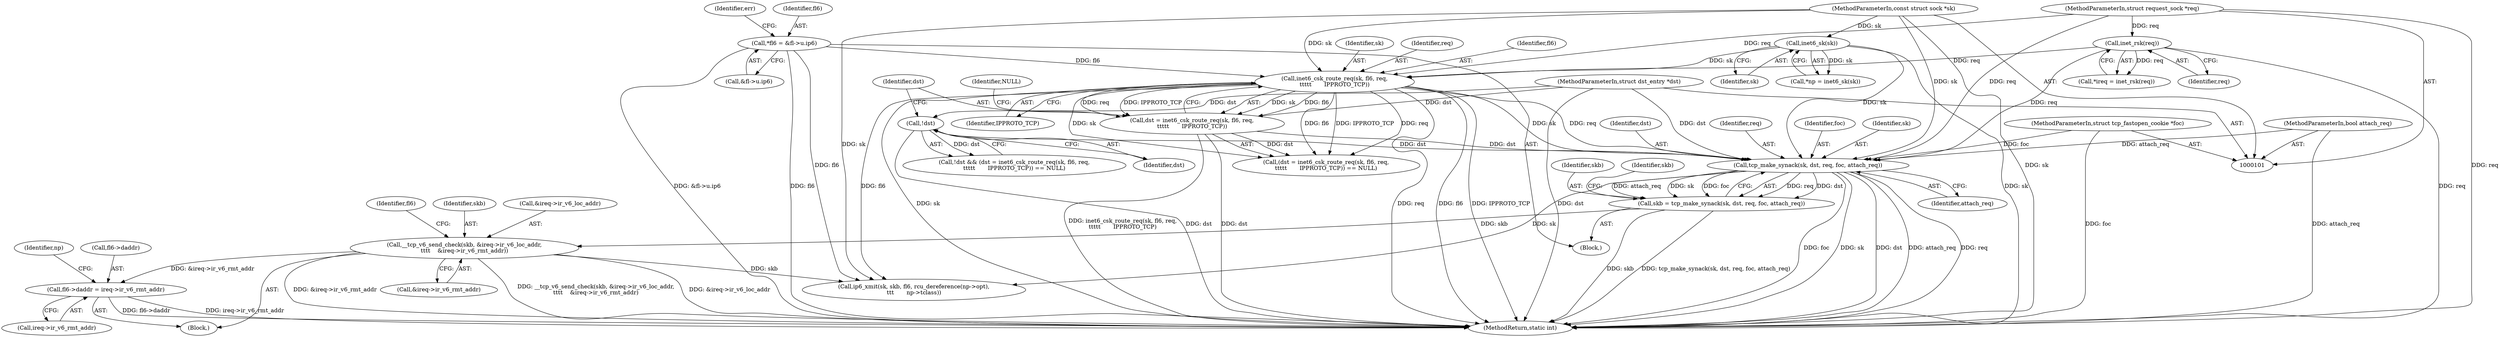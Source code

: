 digraph "0_linux_45f6fad84cc305103b28d73482b344d7f5b76f39_16@pointer" {
"1000169" [label="(Call,fl6->daddr = ireq->ir_v6_rmt_addr)"];
"1000159" [label="(Call,__tcp_v6_send_check(skb, &ireq->ir_v6_loc_addr,\n\t\t\t\t    &ireq->ir_v6_rmt_addr))"];
"1000148" [label="(Call,skb = tcp_make_synack(sk, dst, req, foc, attach_req))"];
"1000150" [label="(Call,tcp_make_synack(sk, dst, req, foc, attach_req))"];
"1000141" [label="(Call,inet6_csk_route_req(sk, fl6, req,\n\t\t\t\t\t       IPPROTO_TCP))"];
"1000117" [label="(Call,inet6_sk(sk))"];
"1000102" [label="(MethodParameterIn,const struct sock *sk)"];
"1000120" [label="(Call,*fl6 = &fl->u.ip6)"];
"1000112" [label="(Call,inet_rsk(req))"];
"1000105" [label="(MethodParameterIn,struct request_sock *req)"];
"1000139" [label="(Call,dst = inet6_csk_route_req(sk, fl6, req,\n\t\t\t\t\t       IPPROTO_TCP))"];
"1000103" [label="(MethodParameterIn,struct dst_entry *dst)"];
"1000136" [label="(Call,!dst)"];
"1000106" [label="(MethodParameterIn,struct tcp_fastopen_cookie *foc)"];
"1000107" [label="(MethodParameterIn,bool attach_req)"];
"1000173" [label="(Call,ireq->ir_v6_rmt_addr)"];
"1000143" [label="(Identifier,fl6)"];
"1000161" [label="(Call,&ireq->ir_v6_loc_addr)"];
"1000137" [label="(Identifier,dst)"];
"1000150" [label="(Call,tcp_make_synack(sk, dst, req, foc, attach_req))"];
"1000141" [label="(Call,inet6_csk_route_req(sk, fl6, req,\n\t\t\t\t\t       IPPROTO_TCP))"];
"1000118" [label="(Identifier,sk)"];
"1000195" [label="(Call,ip6_xmit(sk, skb, fl6, rcu_dereference(np->opt),\n\t\t\t       np->tclass))"];
"1000155" [label="(Identifier,attach_req)"];
"1000152" [label="(Identifier,dst)"];
"1000115" [label="(Call,*np = inet6_sk(sk))"];
"1000159" [label="(Call,__tcp_v6_send_check(skb, &ireq->ir_v6_loc_addr,\n\t\t\t\t    &ireq->ir_v6_rmt_addr))"];
"1000142" [label="(Identifier,sk)"];
"1000120" [label="(Call,*fl6 = &fl->u.ip6)"];
"1000105" [label="(MethodParameterIn,struct request_sock *req)"];
"1000110" [label="(Call,*ireq = inet_rsk(req))"];
"1000140" [label="(Identifier,dst)"];
"1000145" [label="(Identifier,IPPROTO_TCP)"];
"1000171" [label="(Identifier,fl6)"];
"1000138" [label="(Call,(dst = inet6_csk_route_req(sk, fl6, req,\n\t\t\t\t\t       IPPROTO_TCP)) == NULL)"];
"1000157" [label="(Identifier,skb)"];
"1000108" [label="(Block,)"];
"1000144" [label="(Identifier,req)"];
"1000117" [label="(Call,inet6_sk(sk))"];
"1000213" [label="(MethodReturn,static int)"];
"1000107" [label="(MethodParameterIn,bool attach_req)"];
"1000170" [label="(Call,fl6->daddr)"];
"1000103" [label="(MethodParameterIn,struct dst_entry *dst)"];
"1000146" [label="(Identifier,NULL)"];
"1000106" [label="(MethodParameterIn,struct tcp_fastopen_cookie *foc)"];
"1000112" [label="(Call,inet_rsk(req))"];
"1000121" [label="(Identifier,fl6)"];
"1000135" [label="(Call,!dst && (dst = inet6_csk_route_req(sk, fl6, req,\n\t\t\t\t\t       IPPROTO_TCP)) == NULL)"];
"1000139" [label="(Call,dst = inet6_csk_route_req(sk, fl6, req,\n\t\t\t\t\t       IPPROTO_TCP))"];
"1000158" [label="(Block,)"];
"1000148" [label="(Call,skb = tcp_make_synack(sk, dst, req, foc, attach_req))"];
"1000149" [label="(Identifier,skb)"];
"1000153" [label="(Identifier,req)"];
"1000102" [label="(MethodParameterIn,const struct sock *sk)"];
"1000113" [label="(Identifier,req)"];
"1000154" [label="(Identifier,foc)"];
"1000122" [label="(Call,&fl->u.ip6)"];
"1000160" [label="(Identifier,skb)"];
"1000179" [label="(Identifier,np)"];
"1000131" [label="(Identifier,err)"];
"1000151" [label="(Identifier,sk)"];
"1000169" [label="(Call,fl6->daddr = ireq->ir_v6_rmt_addr)"];
"1000165" [label="(Call,&ireq->ir_v6_rmt_addr)"];
"1000136" [label="(Call,!dst)"];
"1000169" -> "1000158"  [label="AST: "];
"1000169" -> "1000173"  [label="CFG: "];
"1000170" -> "1000169"  [label="AST: "];
"1000173" -> "1000169"  [label="AST: "];
"1000179" -> "1000169"  [label="CFG: "];
"1000169" -> "1000213"  [label="DDG: ireq->ir_v6_rmt_addr"];
"1000169" -> "1000213"  [label="DDG: fl6->daddr"];
"1000159" -> "1000169"  [label="DDG: &ireq->ir_v6_rmt_addr"];
"1000159" -> "1000158"  [label="AST: "];
"1000159" -> "1000165"  [label="CFG: "];
"1000160" -> "1000159"  [label="AST: "];
"1000161" -> "1000159"  [label="AST: "];
"1000165" -> "1000159"  [label="AST: "];
"1000171" -> "1000159"  [label="CFG: "];
"1000159" -> "1000213"  [label="DDG: __tcp_v6_send_check(skb, &ireq->ir_v6_loc_addr,\n\t\t\t\t    &ireq->ir_v6_rmt_addr)"];
"1000159" -> "1000213"  [label="DDG: &ireq->ir_v6_loc_addr"];
"1000159" -> "1000213"  [label="DDG: &ireq->ir_v6_rmt_addr"];
"1000148" -> "1000159"  [label="DDG: skb"];
"1000159" -> "1000195"  [label="DDG: skb"];
"1000148" -> "1000108"  [label="AST: "];
"1000148" -> "1000150"  [label="CFG: "];
"1000149" -> "1000148"  [label="AST: "];
"1000150" -> "1000148"  [label="AST: "];
"1000157" -> "1000148"  [label="CFG: "];
"1000148" -> "1000213"  [label="DDG: skb"];
"1000148" -> "1000213"  [label="DDG: tcp_make_synack(sk, dst, req, foc, attach_req)"];
"1000150" -> "1000148"  [label="DDG: req"];
"1000150" -> "1000148"  [label="DDG: dst"];
"1000150" -> "1000148"  [label="DDG: attach_req"];
"1000150" -> "1000148"  [label="DDG: sk"];
"1000150" -> "1000148"  [label="DDG: foc"];
"1000150" -> "1000155"  [label="CFG: "];
"1000151" -> "1000150"  [label="AST: "];
"1000152" -> "1000150"  [label="AST: "];
"1000153" -> "1000150"  [label="AST: "];
"1000154" -> "1000150"  [label="AST: "];
"1000155" -> "1000150"  [label="AST: "];
"1000150" -> "1000213"  [label="DDG: foc"];
"1000150" -> "1000213"  [label="DDG: sk"];
"1000150" -> "1000213"  [label="DDG: dst"];
"1000150" -> "1000213"  [label="DDG: attach_req"];
"1000150" -> "1000213"  [label="DDG: req"];
"1000141" -> "1000150"  [label="DDG: sk"];
"1000141" -> "1000150"  [label="DDG: req"];
"1000117" -> "1000150"  [label="DDG: sk"];
"1000102" -> "1000150"  [label="DDG: sk"];
"1000139" -> "1000150"  [label="DDG: dst"];
"1000136" -> "1000150"  [label="DDG: dst"];
"1000103" -> "1000150"  [label="DDG: dst"];
"1000112" -> "1000150"  [label="DDG: req"];
"1000105" -> "1000150"  [label="DDG: req"];
"1000106" -> "1000150"  [label="DDG: foc"];
"1000107" -> "1000150"  [label="DDG: attach_req"];
"1000150" -> "1000195"  [label="DDG: sk"];
"1000141" -> "1000139"  [label="AST: "];
"1000141" -> "1000145"  [label="CFG: "];
"1000142" -> "1000141"  [label="AST: "];
"1000143" -> "1000141"  [label="AST: "];
"1000144" -> "1000141"  [label="AST: "];
"1000145" -> "1000141"  [label="AST: "];
"1000139" -> "1000141"  [label="CFG: "];
"1000141" -> "1000213"  [label="DDG: sk"];
"1000141" -> "1000213"  [label="DDG: req"];
"1000141" -> "1000213"  [label="DDG: fl6"];
"1000141" -> "1000213"  [label="DDG: IPPROTO_TCP"];
"1000141" -> "1000138"  [label="DDG: sk"];
"1000141" -> "1000138"  [label="DDG: fl6"];
"1000141" -> "1000138"  [label="DDG: req"];
"1000141" -> "1000138"  [label="DDG: IPPROTO_TCP"];
"1000141" -> "1000139"  [label="DDG: sk"];
"1000141" -> "1000139"  [label="DDG: fl6"];
"1000141" -> "1000139"  [label="DDG: req"];
"1000141" -> "1000139"  [label="DDG: IPPROTO_TCP"];
"1000117" -> "1000141"  [label="DDG: sk"];
"1000102" -> "1000141"  [label="DDG: sk"];
"1000120" -> "1000141"  [label="DDG: fl6"];
"1000112" -> "1000141"  [label="DDG: req"];
"1000105" -> "1000141"  [label="DDG: req"];
"1000141" -> "1000195"  [label="DDG: fl6"];
"1000117" -> "1000115"  [label="AST: "];
"1000117" -> "1000118"  [label="CFG: "];
"1000118" -> "1000117"  [label="AST: "];
"1000115" -> "1000117"  [label="CFG: "];
"1000117" -> "1000213"  [label="DDG: sk"];
"1000117" -> "1000115"  [label="DDG: sk"];
"1000102" -> "1000117"  [label="DDG: sk"];
"1000102" -> "1000101"  [label="AST: "];
"1000102" -> "1000213"  [label="DDG: sk"];
"1000102" -> "1000195"  [label="DDG: sk"];
"1000120" -> "1000108"  [label="AST: "];
"1000120" -> "1000122"  [label="CFG: "];
"1000121" -> "1000120"  [label="AST: "];
"1000122" -> "1000120"  [label="AST: "];
"1000131" -> "1000120"  [label="CFG: "];
"1000120" -> "1000213"  [label="DDG: fl6"];
"1000120" -> "1000213"  [label="DDG: &fl->u.ip6"];
"1000120" -> "1000195"  [label="DDG: fl6"];
"1000112" -> "1000110"  [label="AST: "];
"1000112" -> "1000113"  [label="CFG: "];
"1000113" -> "1000112"  [label="AST: "];
"1000110" -> "1000112"  [label="CFG: "];
"1000112" -> "1000213"  [label="DDG: req"];
"1000112" -> "1000110"  [label="DDG: req"];
"1000105" -> "1000112"  [label="DDG: req"];
"1000105" -> "1000101"  [label="AST: "];
"1000105" -> "1000213"  [label="DDG: req"];
"1000139" -> "1000138"  [label="AST: "];
"1000140" -> "1000139"  [label="AST: "];
"1000146" -> "1000139"  [label="CFG: "];
"1000139" -> "1000213"  [label="DDG: inet6_csk_route_req(sk, fl6, req,\n\t\t\t\t\t       IPPROTO_TCP)"];
"1000139" -> "1000213"  [label="DDG: dst"];
"1000139" -> "1000138"  [label="DDG: dst"];
"1000103" -> "1000139"  [label="DDG: dst"];
"1000103" -> "1000101"  [label="AST: "];
"1000103" -> "1000213"  [label="DDG: dst"];
"1000103" -> "1000136"  [label="DDG: dst"];
"1000136" -> "1000135"  [label="AST: "];
"1000136" -> "1000137"  [label="CFG: "];
"1000137" -> "1000136"  [label="AST: "];
"1000140" -> "1000136"  [label="CFG: "];
"1000135" -> "1000136"  [label="CFG: "];
"1000136" -> "1000213"  [label="DDG: dst"];
"1000136" -> "1000135"  [label="DDG: dst"];
"1000106" -> "1000101"  [label="AST: "];
"1000106" -> "1000213"  [label="DDG: foc"];
"1000107" -> "1000101"  [label="AST: "];
"1000107" -> "1000213"  [label="DDG: attach_req"];
}

